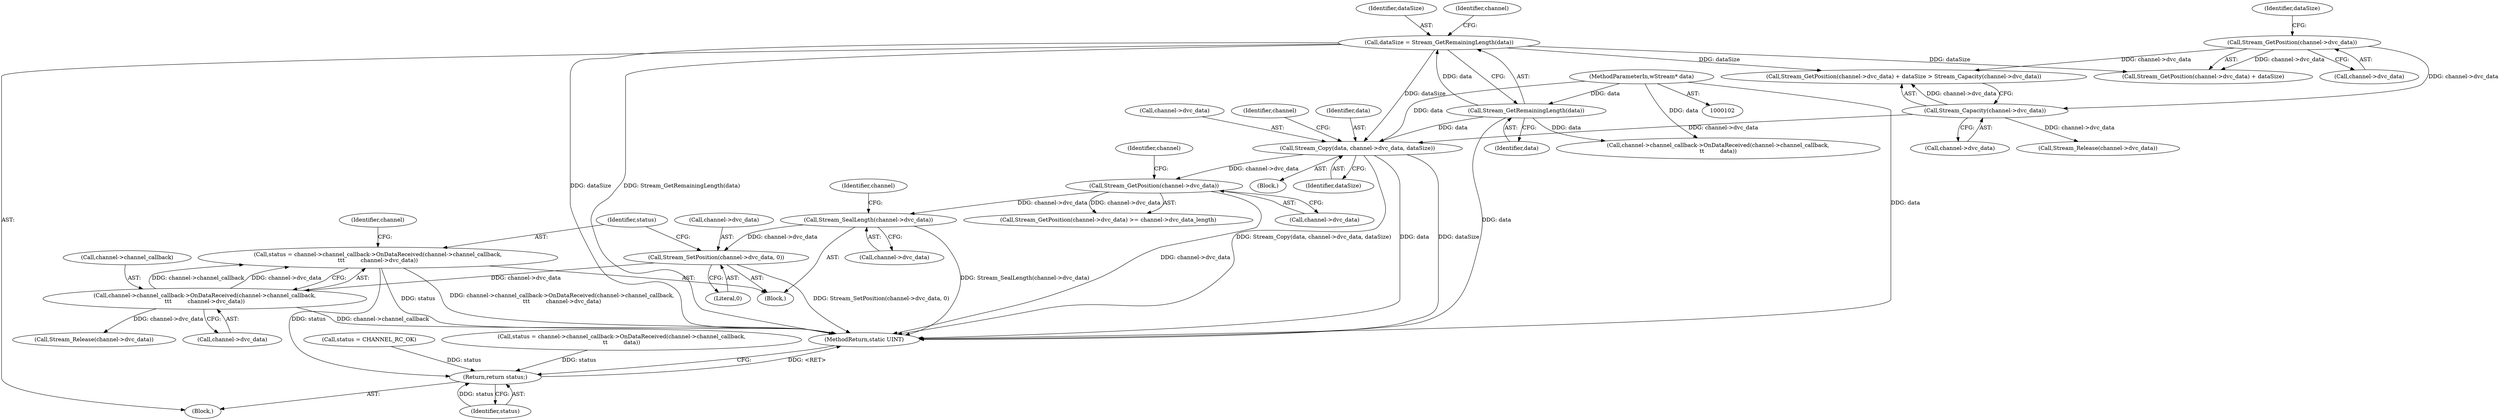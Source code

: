 digraph "0_FreeRDP_baee520e3dd9be6511c45a14c5f5e77784de1471_6@API" {
"1000198" [label="(Call,status = channel->channel_callback->OnDataReceived(channel->channel_callback,\n\t\t\t         channel->dvc_data))"];
"1000200" [label="(Call,channel->channel_callback->OnDataReceived(channel->channel_callback,\n\t\t\t         channel->dvc_data))"];
"1000193" [label="(Call,Stream_SetPosition(channel->dvc_data, 0))"];
"1000189" [label="(Call,Stream_SealLength(channel->dvc_data))"];
"1000181" [label="(Call,Stream_GetPosition(channel->dvc_data))"];
"1000173" [label="(Call,Stream_Copy(data, channel->dvc_data, dataSize))"];
"1000116" [label="(Call,Stream_GetRemainingLength(data))"];
"1000106" [label="(MethodParameterIn,wStream* data)"];
"1000151" [label="(Call,Stream_Capacity(channel->dvc_data))"];
"1000146" [label="(Call,Stream_GetPosition(channel->dvc_data))"];
"1000114" [label="(Call,dataSize = Stream_GetRemainingLength(data))"];
"1000225" [label="(Return,return status;)"];
"1000197" [label="(Literal,0)"];
"1000182" [label="(Call,channel->dvc_data)"];
"1000188" [label="(Block,)"];
"1000175" [label="(Call,channel->dvc_data)"];
"1000198" [label="(Call,status = channel->channel_callback->OnDataReceived(channel->channel_callback,\n\t\t\t         channel->dvc_data))"];
"1000220" [label="(Call,channel->channel_callback->OnDataReceived(channel->channel_callback,\n\t\t         data))"];
"1000151" [label="(Call,Stream_Capacity(channel->dvc_data))"];
"1000186" [label="(Identifier,channel)"];
"1000194" [label="(Call,channel->dvc_data)"];
"1000180" [label="(Call,Stream_GetPosition(channel->dvc_data) >= channel->dvc_data_length)"];
"1000225" [label="(Return,return status;)"];
"1000117" [label="(Identifier,data)"];
"1000204" [label="(Call,channel->dvc_data)"];
"1000109" [label="(Call,status = CHANNEL_RC_OK)"];
"1000189" [label="(Call,Stream_SealLength(channel->dvc_data))"];
"1000190" [label="(Call,channel->dvc_data)"];
"1000142" [label="(Block,)"];
"1000119" [label="(Identifier,channel)"];
"1000147" [label="(Call,channel->dvc_data)"];
"1000200" [label="(Call,channel->channel_callback->OnDataReceived(channel->channel_callback,\n\t\t\t         channel->dvc_data))"];
"1000146" [label="(Call,Stream_GetPosition(channel->dvc_data))"];
"1000183" [label="(Identifier,channel)"];
"1000178" [label="(Identifier,dataSize)"];
"1000207" [label="(Call,Stream_Release(channel->dvc_data))"];
"1000107" [label="(Block,)"];
"1000162" [label="(Call,Stream_Release(channel->dvc_data))"];
"1000106" [label="(MethodParameterIn,wStream* data)"];
"1000116" [label="(Call,Stream_GetRemainingLength(data))"];
"1000195" [label="(Identifier,channel)"];
"1000201" [label="(Call,channel->channel_callback)"];
"1000115" [label="(Identifier,dataSize)"];
"1000226" [label="(Identifier,status)"];
"1000174" [label="(Identifier,data)"];
"1000114" [label="(Call,dataSize = Stream_GetRemainingLength(data))"];
"1000152" [label="(Call,channel->dvc_data)"];
"1000173" [label="(Call,Stream_Copy(data, channel->dvc_data, dataSize))"];
"1000145" [label="(Call,Stream_GetPosition(channel->dvc_data) + dataSize)"];
"1000209" [label="(Identifier,channel)"];
"1000150" [label="(Identifier,dataSize)"];
"1000218" [label="(Call,status = channel->channel_callback->OnDataReceived(channel->channel_callback,\n\t\t         data))"];
"1000199" [label="(Identifier,status)"];
"1000193" [label="(Call,Stream_SetPosition(channel->dvc_data, 0))"];
"1000181" [label="(Call,Stream_GetPosition(channel->dvc_data))"];
"1000227" [label="(MethodReturn,static UINT)"];
"1000144" [label="(Call,Stream_GetPosition(channel->dvc_data) + dataSize > Stream_Capacity(channel->dvc_data))"];
"1000198" -> "1000188"  [label="AST: "];
"1000198" -> "1000200"  [label="CFG: "];
"1000199" -> "1000198"  [label="AST: "];
"1000200" -> "1000198"  [label="AST: "];
"1000209" -> "1000198"  [label="CFG: "];
"1000198" -> "1000227"  [label="DDG: status"];
"1000198" -> "1000227"  [label="DDG: channel->channel_callback->OnDataReceived(channel->channel_callback,\n\t\t\t         channel->dvc_data)"];
"1000200" -> "1000198"  [label="DDG: channel->channel_callback"];
"1000200" -> "1000198"  [label="DDG: channel->dvc_data"];
"1000198" -> "1000225"  [label="DDG: status"];
"1000200" -> "1000204"  [label="CFG: "];
"1000201" -> "1000200"  [label="AST: "];
"1000204" -> "1000200"  [label="AST: "];
"1000200" -> "1000227"  [label="DDG: channel->channel_callback"];
"1000193" -> "1000200"  [label="DDG: channel->dvc_data"];
"1000200" -> "1000207"  [label="DDG: channel->dvc_data"];
"1000193" -> "1000188"  [label="AST: "];
"1000193" -> "1000197"  [label="CFG: "];
"1000194" -> "1000193"  [label="AST: "];
"1000197" -> "1000193"  [label="AST: "];
"1000199" -> "1000193"  [label="CFG: "];
"1000193" -> "1000227"  [label="DDG: Stream_SetPosition(channel->dvc_data, 0)"];
"1000189" -> "1000193"  [label="DDG: channel->dvc_data"];
"1000189" -> "1000188"  [label="AST: "];
"1000189" -> "1000190"  [label="CFG: "];
"1000190" -> "1000189"  [label="AST: "];
"1000195" -> "1000189"  [label="CFG: "];
"1000189" -> "1000227"  [label="DDG: Stream_SealLength(channel->dvc_data)"];
"1000181" -> "1000189"  [label="DDG: channel->dvc_data"];
"1000181" -> "1000180"  [label="AST: "];
"1000181" -> "1000182"  [label="CFG: "];
"1000182" -> "1000181"  [label="AST: "];
"1000186" -> "1000181"  [label="CFG: "];
"1000181" -> "1000227"  [label="DDG: channel->dvc_data"];
"1000181" -> "1000180"  [label="DDG: channel->dvc_data"];
"1000173" -> "1000181"  [label="DDG: channel->dvc_data"];
"1000173" -> "1000142"  [label="AST: "];
"1000173" -> "1000178"  [label="CFG: "];
"1000174" -> "1000173"  [label="AST: "];
"1000175" -> "1000173"  [label="AST: "];
"1000178" -> "1000173"  [label="AST: "];
"1000183" -> "1000173"  [label="CFG: "];
"1000173" -> "1000227"  [label="DDG: dataSize"];
"1000173" -> "1000227"  [label="DDG: Stream_Copy(data, channel->dvc_data, dataSize)"];
"1000173" -> "1000227"  [label="DDG: data"];
"1000116" -> "1000173"  [label="DDG: data"];
"1000106" -> "1000173"  [label="DDG: data"];
"1000151" -> "1000173"  [label="DDG: channel->dvc_data"];
"1000114" -> "1000173"  [label="DDG: dataSize"];
"1000116" -> "1000114"  [label="AST: "];
"1000116" -> "1000117"  [label="CFG: "];
"1000117" -> "1000116"  [label="AST: "];
"1000114" -> "1000116"  [label="CFG: "];
"1000116" -> "1000227"  [label="DDG: data"];
"1000116" -> "1000114"  [label="DDG: data"];
"1000106" -> "1000116"  [label="DDG: data"];
"1000116" -> "1000220"  [label="DDG: data"];
"1000106" -> "1000102"  [label="AST: "];
"1000106" -> "1000227"  [label="DDG: data"];
"1000106" -> "1000220"  [label="DDG: data"];
"1000151" -> "1000144"  [label="AST: "];
"1000151" -> "1000152"  [label="CFG: "];
"1000152" -> "1000151"  [label="AST: "];
"1000144" -> "1000151"  [label="CFG: "];
"1000151" -> "1000144"  [label="DDG: channel->dvc_data"];
"1000146" -> "1000151"  [label="DDG: channel->dvc_data"];
"1000151" -> "1000162"  [label="DDG: channel->dvc_data"];
"1000146" -> "1000145"  [label="AST: "];
"1000146" -> "1000147"  [label="CFG: "];
"1000147" -> "1000146"  [label="AST: "];
"1000150" -> "1000146"  [label="CFG: "];
"1000146" -> "1000144"  [label="DDG: channel->dvc_data"];
"1000146" -> "1000145"  [label="DDG: channel->dvc_data"];
"1000114" -> "1000107"  [label="AST: "];
"1000115" -> "1000114"  [label="AST: "];
"1000119" -> "1000114"  [label="CFG: "];
"1000114" -> "1000227"  [label="DDG: dataSize"];
"1000114" -> "1000227"  [label="DDG: Stream_GetRemainingLength(data)"];
"1000114" -> "1000144"  [label="DDG: dataSize"];
"1000114" -> "1000145"  [label="DDG: dataSize"];
"1000225" -> "1000107"  [label="AST: "];
"1000225" -> "1000226"  [label="CFG: "];
"1000226" -> "1000225"  [label="AST: "];
"1000227" -> "1000225"  [label="CFG: "];
"1000225" -> "1000227"  [label="DDG: <RET>"];
"1000226" -> "1000225"  [label="DDG: status"];
"1000218" -> "1000225"  [label="DDG: status"];
"1000109" -> "1000225"  [label="DDG: status"];
}
